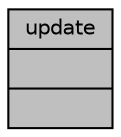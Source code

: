 digraph "update"
{
  edge [fontname="Helvetica",fontsize="10",labelfontname="Helvetica",labelfontsize="10"];
  node [fontname="Helvetica",fontsize="10",shape=record];
  Node1 [label="{update\n||}",height=0.2,width=0.4,color="black", fillcolor="grey75", style="filled", fontcolor="black"];
}
